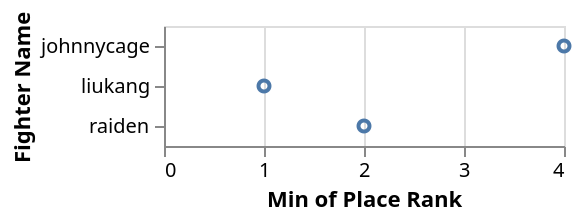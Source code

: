 {
  "$schema": "https://vega.github.io/schema/vega/v5.json",
  "description": "An example showing how to use argmin in tooltips with fields with spaces",
  "background": "white",
  "padding": 5,
  "width": 200,
  "style": "cell",
  "data": [
    {
      "name": "source_0",
      "values": [
        {"Fighter Name": "liukang", "Place Rank": 1, "Fighting Style": "tiger"},
        {
          "Fighter Name": "liukang",
          "Place Rank": 10,
          "Fighting Style": "crane"
        },
        {
          "Fighter Name": "liukang",
          "Place Rank": 3,
          "Fighting Style": "shaolin"
        },
        {
          "Fighter Name": "johnnycage",
          "Place Rank": 6,
          "Fighting Style": "tiger"
        },
        {
          "Fighter Name": "johnnycage",
          "Place Rank": 5,
          "Fighting Style": "crane"
        },
        {
          "Fighter Name": "johnnycage",
          "Place Rank": 4,
          "Fighting Style": "shaolin"
        },
        {"Fighter Name": "raiden", "Place Rank": 8, "Fighting Style": "tiger"},
        {"Fighter Name": "raiden", "Place Rank": 12, "Fighting Style": "crane"},
        {"Fighter Name": "raiden", "Place Rank": 2, "Fighting Style": "shaolin"}
      ]
    },
    {
      "name": "data_0",
      "source": "source_0",
      "transform": [
        {
          "type": "formula",
          "expr": "toNumber(datum[\"Place Rank\"])",
          "as": "Place Rank"
        },
        {
          "type": "aggregate",
          "groupby": ["Fighter Name"],
          "ops": ["min", "argmin"],
          "fields": ["Place Rank", "Place Rank"],
          "as": ["min_Place Rank", "argmin_Place Rank"]
        },
        {
          "type": "filter",
          "expr": "isValid(datum[\"min_Place Rank\"]) && isFinite(+datum[\"min_Place Rank\"])"
        }
      ]
    }
  ],
  "signals": [
    {"name": "y_step", "value": 20},
    {
      "name": "height",
      "update": "bandspace(domain('y').length, 1, 0.5) * y_step"
    }
  ],
  "marks": [
    {
      "name": "marks",
      "type": "symbol",
      "style": ["point"],
      "from": {"data": "data_0"},
      "encode": {
        "update": {
          "fill": {"value": "transparent"},
          "stroke": {"value": "#4c78a8"},
          "tooltip": {
            "signal": "{\"Fighter Name\": \"\" + datum[\"Fighter Name\"], \"Min of Place Rank\": !isValid(datum[\"min_Place Rank\"]) || !isFinite(+datum[\"min_Place Rank\"]) ? \"\" + datum[\"min_Place Rank\"] : format(datum[\"min_Place Rank\"], \"\"), \"Fighting Style for min Place Rank\": \"\" + datum[\"argmin_Place Rank\"][\"Fighting Style\"]}"
          },
          "ariaRoleDescription": {"value": "point"},
          "description": {
            "signal": "\"Min of Place Rank: \" + (!isValid(datum[\"min_Place Rank\"]) || !isFinite(+datum[\"min_Place Rank\"]) ? \"\" + datum[\"min_Place Rank\"] : format(datum[\"min_Place Rank\"], \"\")) + \"; Fighter Name: \" + (\"\" + datum[\"Fighter Name\"]) + \"; Fighting Style for min Place Rank: \" + (\"\" + datum[\"argmin_Place Rank\"][\"Fighting Style\"])"
          },
          "x": {"scale": "x", "field": "min_Place Rank"},
          "y": {"scale": "y", "field": "Fighter Name"}
        }
      }
    }
  ],
  "scales": [
    {
      "name": "x",
      "type": "linear",
      "domain": {"data": "data_0", "field": "min_Place Rank"},
      "range": [0, {"signal": "width"}],
      "nice": true,
      "zero": true
    },
    {
      "name": "y",
      "type": "point",
      "domain": {"data": "data_0", "field": "Fighter Name", "sort": true},
      "range": {"step": {"signal": "y_step"}},
      "padding": 0.5
    }
  ],
  "axes": [
    {
      "scale": "x",
      "orient": "bottom",
      "gridScale": "y",
      "grid": true,
      "tickCount": {"signal": "ceil(width/40)"},
      "domain": false,
      "labels": false,
      "aria": false,
      "maxExtent": 0,
      "minExtent": 0,
      "ticks": false,
      "zindex": 0
    },
    {
      "scale": "x",
      "orient": "bottom",
      "grid": false,
      "title": "Min of Place Rank",
      "labelFlush": true,
      "labelOverlap": true,
      "tickCount": {"signal": "ceil(width/40)"},
      "zindex": 0
    },
    {
      "scale": "y",
      "orient": "left",
      "grid": false,
      "title": "Fighter Name",
      "zindex": 0
    }
  ]
}
